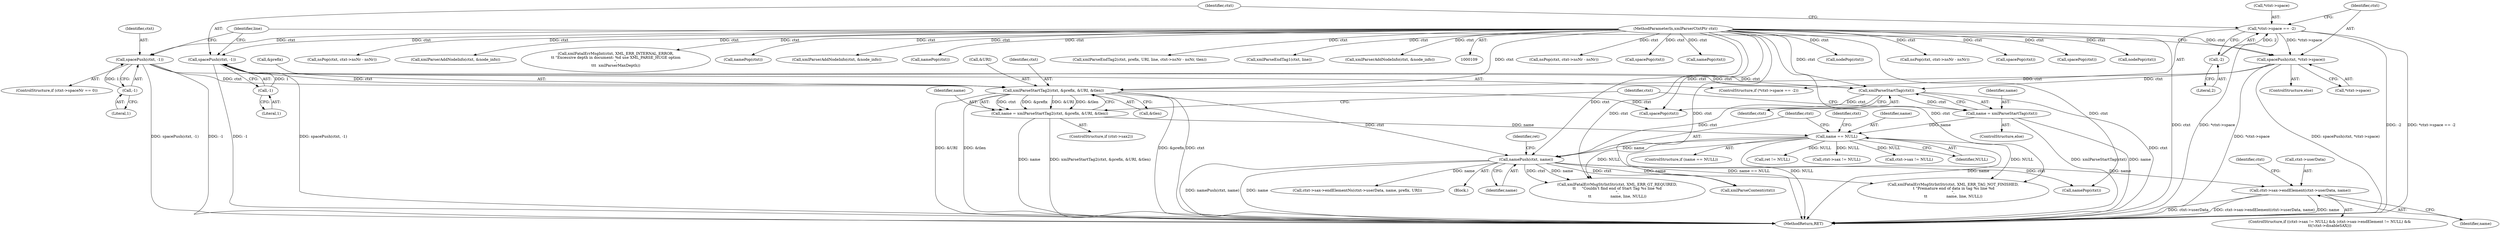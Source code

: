 digraph "0_Chrome_d0947db40187f4708c58e64cbd6013faf9eddeed_13@pointer" {
"1000371" [label="(Call,ctxt->sax->endElement(ctxt->userData, name))"];
"1000261" [label="(Call,namePush(ctxt, name))"];
"1000233" [label="(Call,xmlParseStartTag2(ctxt, &prefix, &URI, &tlen))"];
"1000209" [label="(Call,spacePush(ctxt, -1))"];
"1000110" [label="(MethodParameterIn,xmlParserCtxtPtr ctxt)"];
"1000211" [label="(Call,-1)"];
"1000196" [label="(Call,spacePush(ctxt, -1))"];
"1000198" [label="(Call,-1)"];
"1000214" [label="(Call,spacePush(ctxt, *ctxt->space))"];
"1000202" [label="(Call,*ctxt->space == -2)"];
"1000207" [label="(Call,-2)"];
"1000244" [label="(Call,xmlParseStartTag(ctxt))"];
"1000254" [label="(Call,name == NULL)"];
"1000231" [label="(Call,name = xmlParseStartTag2(ctxt, &prefix, &URI, &tlen))"];
"1000242" [label="(Call,name = xmlParseStartTag(ctxt))"];
"1000210" [label="(Identifier,ctxt)"];
"1000517" [label="(Call,xmlParseContent(ctxt))"];
"1000208" [label="(Literal,2)"];
"1000201" [label="(ControlStructure,if (*ctxt->space == -2))"];
"1000242" [label="(Call,name = xmlParseStartTag(ctxt))"];
"1000249" [label="(Identifier,ctxt)"];
"1000354" [label="(Call,ctxt->sax != NULL)"];
"1000386" [label="(Call,nsPop(ctxt, ctxt->nsNr - nsNr))"];
"1000371" [label="(Call,ctxt->sax->endElement(ctxt->userData, name))"];
"1000343" [label="(Call,ctxt->sax->endElementNs(ctxt->userData, name, prefix, URI))"];
"1000237" [label="(Call,&URI)"];
"1000197" [label="(Identifier,ctxt)"];
"1000232" [label="(Identifier,name)"];
"1000244" [label="(Call,xmlParseStartTag(ctxt))"];
"1000261" [label="(Call,namePush(ctxt, name))"];
"1000457" [label="(Call,spacePop(ctxt))"];
"1000574" [label="(Call,namePop(ctxt))"];
"1000213" [label="(ControlStructure,else)"];
"1000256" [label="(Identifier,NULL)"];
"1000233" [label="(Call,xmlParseStartTag2(ctxt, &prefix, &URI, &tlen))"];
"1000453" [label="(Call,nodePop(ctxt))"];
"1000227" [label="(ControlStructure,if (ctxt->sax2))"];
"1000377" [label="(Identifier,ctxt)"];
"1000465" [label="(Call,nsPop(ctxt, ctxt->nsNr - nsNr))"];
"1000542" [label="(Call,spacePop(ctxt))"];
"1000207" [label="(Call,-2)"];
"1000378" [label="(Call,spacePop(ctxt))"];
"1000265" [label="(Identifier,ret)"];
"1000110" [label="(MethodParameterIn,xmlParserCtxtPtr ctxt)"];
"1000538" [label="(Call,nodePop(ctxt))"];
"1000190" [label="(ControlStructure,if (ctxt->spaceNr == 0))"];
"1000255" [label="(Identifier,name)"];
"1000531" [label="(Call,xmlFatalErrMsgStrIntStr(ctxt, XML_ERR_TAG_NOT_FINISHED,\n \t \"Premature end of data in tag %s line %d\n\",\n\t\t                name, line, NULL))"];
"1000258" [label="(Call,spacePop(ctxt))"];
"1000372" [label="(Call,ctxt->userData)"];
"1000375" [label="(Identifier,name)"];
"1000446" [label="(Call,xmlFatalErrMsgStrIntStr(ctxt, XML_ERR_GT_REQUIRED,\n\t\t     \"Couldn't find end of Start Tag %s line %d\n\",\n\t\t                name, line, NULL))"];
"1000216" [label="(Call,*ctxt->space)"];
"1000199" [label="(Literal,1)"];
"1000550" [label="(Call,nsPop(ctxt, ctxt->nsNr - nsNr))"];
"1000214" [label="(Call,spacePush(ctxt, *ctxt->space))"];
"1000202" [label="(Call,*ctxt->space == -2)"];
"1000376" [label="(Call,namePop(ctxt))"];
"1000235" [label="(Call,&prefix)"];
"1000512" [label="(Call,xmlParserAddNodeInfo(ctxt, &node_info))"];
"1000209" [label="(Call,spacePush(ctxt, -1))"];
"1000221" [label="(Identifier,line)"];
"1000203" [label="(Call,*ctxt->space)"];
"1000253" [label="(ControlStructure,if (name == NULL))"];
"1000624" [label="(MethodReturn,RET)"];
"1000243" [label="(Identifier,name)"];
"1000148" [label="(Call,xmlFatalErrMsgInt(ctxt, XML_ERR_INTERNAL_ERROR,\n\t\t \"Excessive depth in document: %d use XML_PARSE_HUGE option\n\",\n\t\t\t  xmlParserMaxDepth))"];
"1000254" [label="(Call,name == NULL)"];
"1000455" [label="(Call,namePop(ctxt))"];
"1000211" [label="(Call,-1)"];
"1000215" [label="(Identifier,ctxt)"];
"1000241" [label="(ControlStructure,else)"];
"1000245" [label="(Identifier,ctxt)"];
"1000196" [label="(Call,spacePush(ctxt, -1))"];
"1000212" [label="(Literal,1)"];
"1000262" [label="(Identifier,ctxt)"];
"1000582" [label="(Call,ret != NULL)"];
"1000234" [label="(Identifier,ctxt)"];
"1000111" [label="(Block,)"];
"1000326" [label="(Call,ctxt->sax != NULL)"];
"1000263" [label="(Identifier,name)"];
"1000433" [label="(Call,xmlParserAddNodeInfo(ctxt, &node_info))"];
"1000540" [label="(Call,namePop(ctxt))"];
"1000563" [label="(Call,xmlParseEndTag2(ctxt, prefix, URI, line, ctxt->nsNr - nsNr, tlen))"];
"1000198" [label="(Call,-1)"];
"1000259" [label="(Identifier,ctxt)"];
"1000352" [label="(ControlStructure,if ((ctxt->sax != NULL) && (ctxt->sax->endElement != NULL) &&\n\t\t(!ctxt->disableSAX)))"];
"1000231" [label="(Call,name = xmlParseStartTag2(ctxt, &prefix, &URI, &tlen))"];
"1000239" [label="(Call,&tlen)"];
"1000577" [label="(Call,xmlParseEndTag1(ctxt, line))"];
"1000620" [label="(Call,xmlParserAddNodeInfo(ctxt, &node_info))"];
"1000371" -> "1000352"  [label="AST: "];
"1000371" -> "1000375"  [label="CFG: "];
"1000372" -> "1000371"  [label="AST: "];
"1000375" -> "1000371"  [label="AST: "];
"1000377" -> "1000371"  [label="CFG: "];
"1000371" -> "1000624"  [label="DDG: name"];
"1000371" -> "1000624"  [label="DDG: ctxt->userData"];
"1000371" -> "1000624"  [label="DDG: ctxt->sax->endElement(ctxt->userData, name)"];
"1000261" -> "1000371"  [label="DDG: name"];
"1000261" -> "1000111"  [label="AST: "];
"1000261" -> "1000263"  [label="CFG: "];
"1000262" -> "1000261"  [label="AST: "];
"1000263" -> "1000261"  [label="AST: "];
"1000265" -> "1000261"  [label="CFG: "];
"1000261" -> "1000624"  [label="DDG: name"];
"1000261" -> "1000624"  [label="DDG: namePush(ctxt, name)"];
"1000233" -> "1000261"  [label="DDG: ctxt"];
"1000244" -> "1000261"  [label="DDG: ctxt"];
"1000110" -> "1000261"  [label="DDG: ctxt"];
"1000254" -> "1000261"  [label="DDG: name"];
"1000261" -> "1000343"  [label="DDG: name"];
"1000261" -> "1000376"  [label="DDG: ctxt"];
"1000261" -> "1000446"  [label="DDG: ctxt"];
"1000261" -> "1000446"  [label="DDG: name"];
"1000261" -> "1000517"  [label="DDG: ctxt"];
"1000261" -> "1000531"  [label="DDG: name"];
"1000233" -> "1000231"  [label="AST: "];
"1000233" -> "1000239"  [label="CFG: "];
"1000234" -> "1000233"  [label="AST: "];
"1000235" -> "1000233"  [label="AST: "];
"1000237" -> "1000233"  [label="AST: "];
"1000239" -> "1000233"  [label="AST: "];
"1000231" -> "1000233"  [label="CFG: "];
"1000233" -> "1000624"  [label="DDG: &URI"];
"1000233" -> "1000624"  [label="DDG: &tlen"];
"1000233" -> "1000624"  [label="DDG: &prefix"];
"1000233" -> "1000624"  [label="DDG: ctxt"];
"1000233" -> "1000231"  [label="DDG: ctxt"];
"1000233" -> "1000231"  [label="DDG: &prefix"];
"1000233" -> "1000231"  [label="DDG: &URI"];
"1000233" -> "1000231"  [label="DDG: &tlen"];
"1000209" -> "1000233"  [label="DDG: ctxt"];
"1000196" -> "1000233"  [label="DDG: ctxt"];
"1000214" -> "1000233"  [label="DDG: ctxt"];
"1000110" -> "1000233"  [label="DDG: ctxt"];
"1000233" -> "1000258"  [label="DDG: ctxt"];
"1000209" -> "1000201"  [label="AST: "];
"1000209" -> "1000211"  [label="CFG: "];
"1000210" -> "1000209"  [label="AST: "];
"1000211" -> "1000209"  [label="AST: "];
"1000221" -> "1000209"  [label="CFG: "];
"1000209" -> "1000624"  [label="DDG: spacePush(ctxt, -1)"];
"1000209" -> "1000624"  [label="DDG: -1"];
"1000110" -> "1000209"  [label="DDG: ctxt"];
"1000211" -> "1000209"  [label="DDG: 1"];
"1000209" -> "1000244"  [label="DDG: ctxt"];
"1000110" -> "1000109"  [label="AST: "];
"1000110" -> "1000624"  [label="DDG: ctxt"];
"1000110" -> "1000148"  [label="DDG: ctxt"];
"1000110" -> "1000196"  [label="DDG: ctxt"];
"1000110" -> "1000214"  [label="DDG: ctxt"];
"1000110" -> "1000244"  [label="DDG: ctxt"];
"1000110" -> "1000258"  [label="DDG: ctxt"];
"1000110" -> "1000376"  [label="DDG: ctxt"];
"1000110" -> "1000378"  [label="DDG: ctxt"];
"1000110" -> "1000386"  [label="DDG: ctxt"];
"1000110" -> "1000433"  [label="DDG: ctxt"];
"1000110" -> "1000446"  [label="DDG: ctxt"];
"1000110" -> "1000453"  [label="DDG: ctxt"];
"1000110" -> "1000455"  [label="DDG: ctxt"];
"1000110" -> "1000457"  [label="DDG: ctxt"];
"1000110" -> "1000465"  [label="DDG: ctxt"];
"1000110" -> "1000512"  [label="DDG: ctxt"];
"1000110" -> "1000517"  [label="DDG: ctxt"];
"1000110" -> "1000531"  [label="DDG: ctxt"];
"1000110" -> "1000538"  [label="DDG: ctxt"];
"1000110" -> "1000540"  [label="DDG: ctxt"];
"1000110" -> "1000542"  [label="DDG: ctxt"];
"1000110" -> "1000550"  [label="DDG: ctxt"];
"1000110" -> "1000563"  [label="DDG: ctxt"];
"1000110" -> "1000574"  [label="DDG: ctxt"];
"1000110" -> "1000577"  [label="DDG: ctxt"];
"1000110" -> "1000620"  [label="DDG: ctxt"];
"1000211" -> "1000212"  [label="CFG: "];
"1000212" -> "1000211"  [label="AST: "];
"1000196" -> "1000190"  [label="AST: "];
"1000196" -> "1000198"  [label="CFG: "];
"1000197" -> "1000196"  [label="AST: "];
"1000198" -> "1000196"  [label="AST: "];
"1000221" -> "1000196"  [label="CFG: "];
"1000196" -> "1000624"  [label="DDG: spacePush(ctxt, -1)"];
"1000196" -> "1000624"  [label="DDG: -1"];
"1000198" -> "1000196"  [label="DDG: 1"];
"1000196" -> "1000244"  [label="DDG: ctxt"];
"1000198" -> "1000199"  [label="CFG: "];
"1000199" -> "1000198"  [label="AST: "];
"1000214" -> "1000213"  [label="AST: "];
"1000214" -> "1000216"  [label="CFG: "];
"1000215" -> "1000214"  [label="AST: "];
"1000216" -> "1000214"  [label="AST: "];
"1000221" -> "1000214"  [label="CFG: "];
"1000214" -> "1000624"  [label="DDG: *ctxt->space"];
"1000214" -> "1000624"  [label="DDG: spacePush(ctxt, *ctxt->space)"];
"1000202" -> "1000214"  [label="DDG: *ctxt->space"];
"1000214" -> "1000244"  [label="DDG: ctxt"];
"1000202" -> "1000201"  [label="AST: "];
"1000202" -> "1000207"  [label="CFG: "];
"1000203" -> "1000202"  [label="AST: "];
"1000207" -> "1000202"  [label="AST: "];
"1000210" -> "1000202"  [label="CFG: "];
"1000215" -> "1000202"  [label="CFG: "];
"1000202" -> "1000624"  [label="DDG: *ctxt->space"];
"1000202" -> "1000624"  [label="DDG: -2"];
"1000202" -> "1000624"  [label="DDG: *ctxt->space == -2"];
"1000207" -> "1000202"  [label="DDG: 2"];
"1000207" -> "1000208"  [label="CFG: "];
"1000208" -> "1000207"  [label="AST: "];
"1000244" -> "1000242"  [label="AST: "];
"1000244" -> "1000245"  [label="CFG: "];
"1000245" -> "1000244"  [label="AST: "];
"1000242" -> "1000244"  [label="CFG: "];
"1000244" -> "1000624"  [label="DDG: ctxt"];
"1000244" -> "1000242"  [label="DDG: ctxt"];
"1000244" -> "1000258"  [label="DDG: ctxt"];
"1000254" -> "1000253"  [label="AST: "];
"1000254" -> "1000256"  [label="CFG: "];
"1000255" -> "1000254"  [label="AST: "];
"1000256" -> "1000254"  [label="AST: "];
"1000259" -> "1000254"  [label="CFG: "];
"1000262" -> "1000254"  [label="CFG: "];
"1000254" -> "1000624"  [label="DDG: name"];
"1000254" -> "1000624"  [label="DDG: name == NULL"];
"1000254" -> "1000624"  [label="DDG: NULL"];
"1000231" -> "1000254"  [label="DDG: name"];
"1000242" -> "1000254"  [label="DDG: name"];
"1000254" -> "1000326"  [label="DDG: NULL"];
"1000254" -> "1000354"  [label="DDG: NULL"];
"1000254" -> "1000446"  [label="DDG: NULL"];
"1000254" -> "1000531"  [label="DDG: NULL"];
"1000254" -> "1000582"  [label="DDG: NULL"];
"1000231" -> "1000227"  [label="AST: "];
"1000232" -> "1000231"  [label="AST: "];
"1000249" -> "1000231"  [label="CFG: "];
"1000231" -> "1000624"  [label="DDG: xmlParseStartTag2(ctxt, &prefix, &URI, &tlen)"];
"1000231" -> "1000624"  [label="DDG: name"];
"1000242" -> "1000241"  [label="AST: "];
"1000243" -> "1000242"  [label="AST: "];
"1000249" -> "1000242"  [label="CFG: "];
"1000242" -> "1000624"  [label="DDG: xmlParseStartTag(ctxt)"];
"1000242" -> "1000624"  [label="DDG: name"];
}
